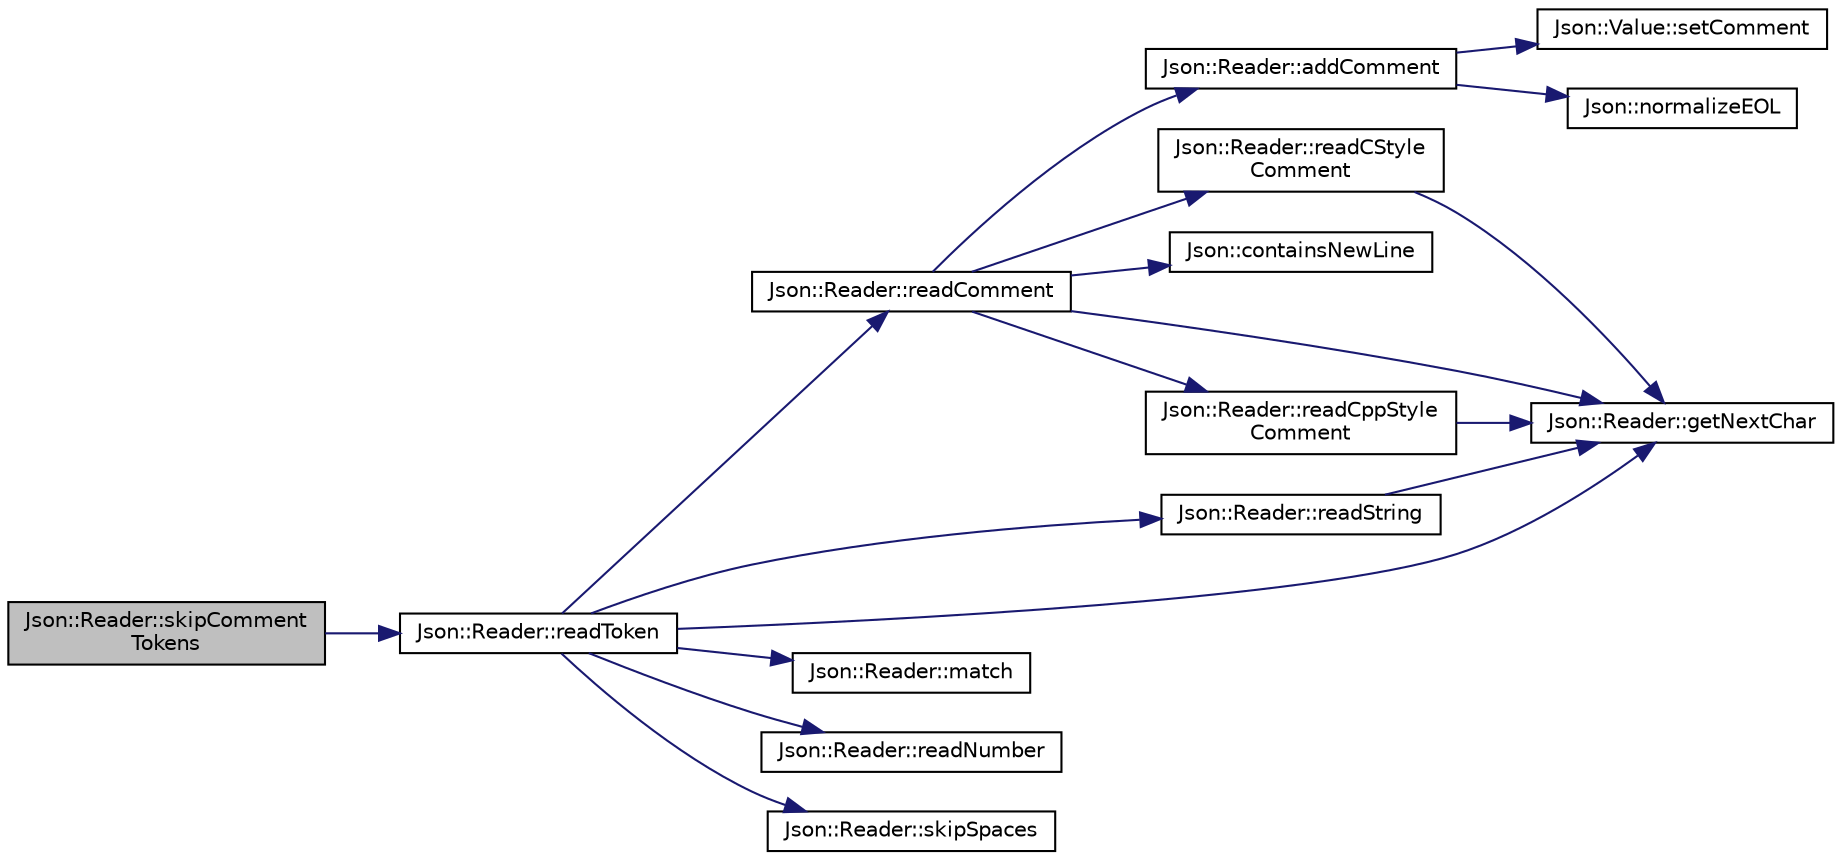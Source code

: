 digraph "Json::Reader::skipCommentTokens"
{
 // LATEX_PDF_SIZE
  edge [fontname="Helvetica",fontsize="10",labelfontname="Helvetica",labelfontsize="10"];
  node [fontname="Helvetica",fontsize="10",shape=record];
  rankdir="LR";
  Node1 [label="Json::Reader::skipComment\lTokens",height=0.2,width=0.4,color="black", fillcolor="grey75", style="filled", fontcolor="black",tooltip=" "];
  Node1 -> Node2 [color="midnightblue",fontsize="10",style="solid",fontname="Helvetica"];
  Node2 [label="Json::Reader::readToken",height=0.2,width=0.4,color="black", fillcolor="white", style="filled",URL="$class_json_1_1_reader.html#a7cb0631963cc0fd4ff6ed0f570976864",tooltip=" "];
  Node2 -> Node3 [color="midnightblue",fontsize="10",style="solid",fontname="Helvetica"];
  Node3 [label="Json::Reader::getNextChar",height=0.2,width=0.4,color="black", fillcolor="white", style="filled",URL="$class_json_1_1_reader.html#ab61eb61333cc9ec3afe785663a53ce90",tooltip=" "];
  Node2 -> Node4 [color="midnightblue",fontsize="10",style="solid",fontname="Helvetica"];
  Node4 [label="Json::Reader::match",height=0.2,width=0.4,color="black", fillcolor="white", style="filled",URL="$class_json_1_1_reader.html#a3e5a7bc6b7b53f2ca8cb9da42f8ffb21",tooltip=" "];
  Node2 -> Node5 [color="midnightblue",fontsize="10",style="solid",fontname="Helvetica"];
  Node5 [label="Json::Reader::readComment",height=0.2,width=0.4,color="black", fillcolor="white", style="filled",URL="$class_json_1_1_reader.html#ad2690e860a1b3332c5401fb0850ba065",tooltip=" "];
  Node5 -> Node6 [color="midnightblue",fontsize="10",style="solid",fontname="Helvetica"];
  Node6 [label="Json::Reader::addComment",height=0.2,width=0.4,color="black", fillcolor="white", style="filled",URL="$class_json_1_1_reader.html#aaea3bd62d12ffb6117a61476c0685049",tooltip=" "];
  Node6 -> Node7 [color="midnightblue",fontsize="10",style="solid",fontname="Helvetica"];
  Node7 [label="Json::normalizeEOL",height=0.2,width=0.4,color="black", fillcolor="white", style="filled",URL="$namespace_json.html#a63123f3dd63f340ac517a59f44ea7aa4",tooltip=" "];
  Node6 -> Node8 [color="midnightblue",fontsize="10",style="solid",fontname="Helvetica"];
  Node8 [label="Json::Value::setComment",height=0.2,width=0.4,color="black", fillcolor="white", style="filled",URL="$class_json_1_1_value.html#a29f3a30f7e5d3af6f38d57999bf5b480",tooltip=" "];
  Node5 -> Node9 [color="midnightblue",fontsize="10",style="solid",fontname="Helvetica"];
  Node9 [label="Json::containsNewLine",height=0.2,width=0.4,color="black", fillcolor="white", style="filled",URL="$namespace_json.html#a4d6ab0f651348832e5cc49b577a854d2",tooltip=" "];
  Node5 -> Node3 [color="midnightblue",fontsize="10",style="solid",fontname="Helvetica"];
  Node5 -> Node10 [color="midnightblue",fontsize="10",style="solid",fontname="Helvetica"];
  Node10 [label="Json::Reader::readCppStyle\lComment",height=0.2,width=0.4,color="black", fillcolor="white", style="filled",URL="$class_json_1_1_reader.html#a6716ef6290b0f469efaf8d379c357967",tooltip=" "];
  Node10 -> Node3 [color="midnightblue",fontsize="10",style="solid",fontname="Helvetica"];
  Node5 -> Node11 [color="midnightblue",fontsize="10",style="solid",fontname="Helvetica"];
  Node11 [label="Json::Reader::readCStyle\lComment",height=0.2,width=0.4,color="black", fillcolor="white", style="filled",URL="$class_json_1_1_reader.html#ae0ffe796abdc3c5851589ee500e28c79",tooltip=" "];
  Node11 -> Node3 [color="midnightblue",fontsize="10",style="solid",fontname="Helvetica"];
  Node2 -> Node12 [color="midnightblue",fontsize="10",style="solid",fontname="Helvetica"];
  Node12 [label="Json::Reader::readNumber",height=0.2,width=0.4,color="black", fillcolor="white", style="filled",URL="$class_json_1_1_reader.html#afb31bfda6bb27d6453057a47655e8363",tooltip=" "];
  Node2 -> Node13 [color="midnightblue",fontsize="10",style="solid",fontname="Helvetica"];
  Node13 [label="Json::Reader::readString",height=0.2,width=0.4,color="black", fillcolor="white", style="filled",URL="$class_json_1_1_reader.html#a6328a0b1994e05118886f9fc9c608643",tooltip=" "];
  Node13 -> Node3 [color="midnightblue",fontsize="10",style="solid",fontname="Helvetica"];
  Node2 -> Node14 [color="midnightblue",fontsize="10",style="solid",fontname="Helvetica"];
  Node14 [label="Json::Reader::skipSpaces",height=0.2,width=0.4,color="black", fillcolor="white", style="filled",URL="$class_json_1_1_reader.html#a40d0f69d15aeb2d52ff78d794f5ab8b2",tooltip=" "];
}

